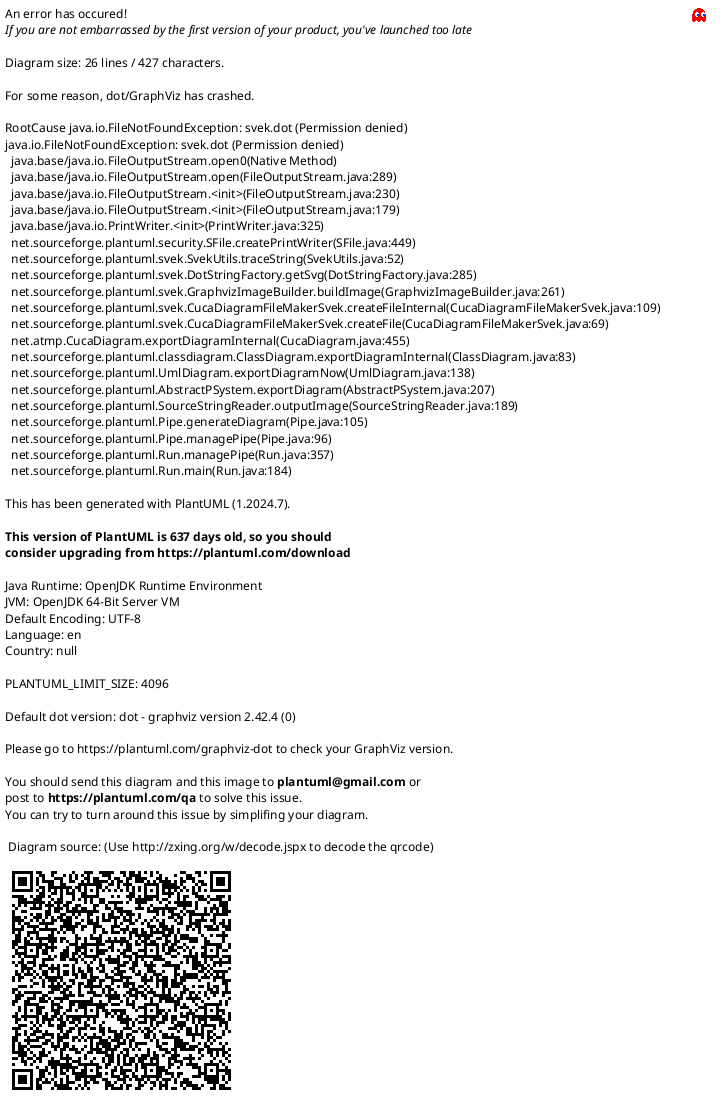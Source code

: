 {
  "sha1": "ij4191i3eeb2rcxy7w3sdg9cdfsdnaq",
  "insertion": {
    "when": "2024-06-03T18:59:30.779Z",
    "user": "plantuml@gmail.com"
  }
}
@startuml
!pragma svek_trace on

abstract class AbstractEventItem {
  name:String
  description:String
  iconUrl:String
  iconClassName:String
  startTime:long
  sortOrder:int
  status:EventStatus
  resultString:String
  link:String
}


class RacingEventItem extends AbstractEventItem {
    raceNumber:int
    flags:RaceFlag[]
    meetingId:int
}

class SportEventItem extends AbstractEventItem {
    marketCount:int
}
@enduml
